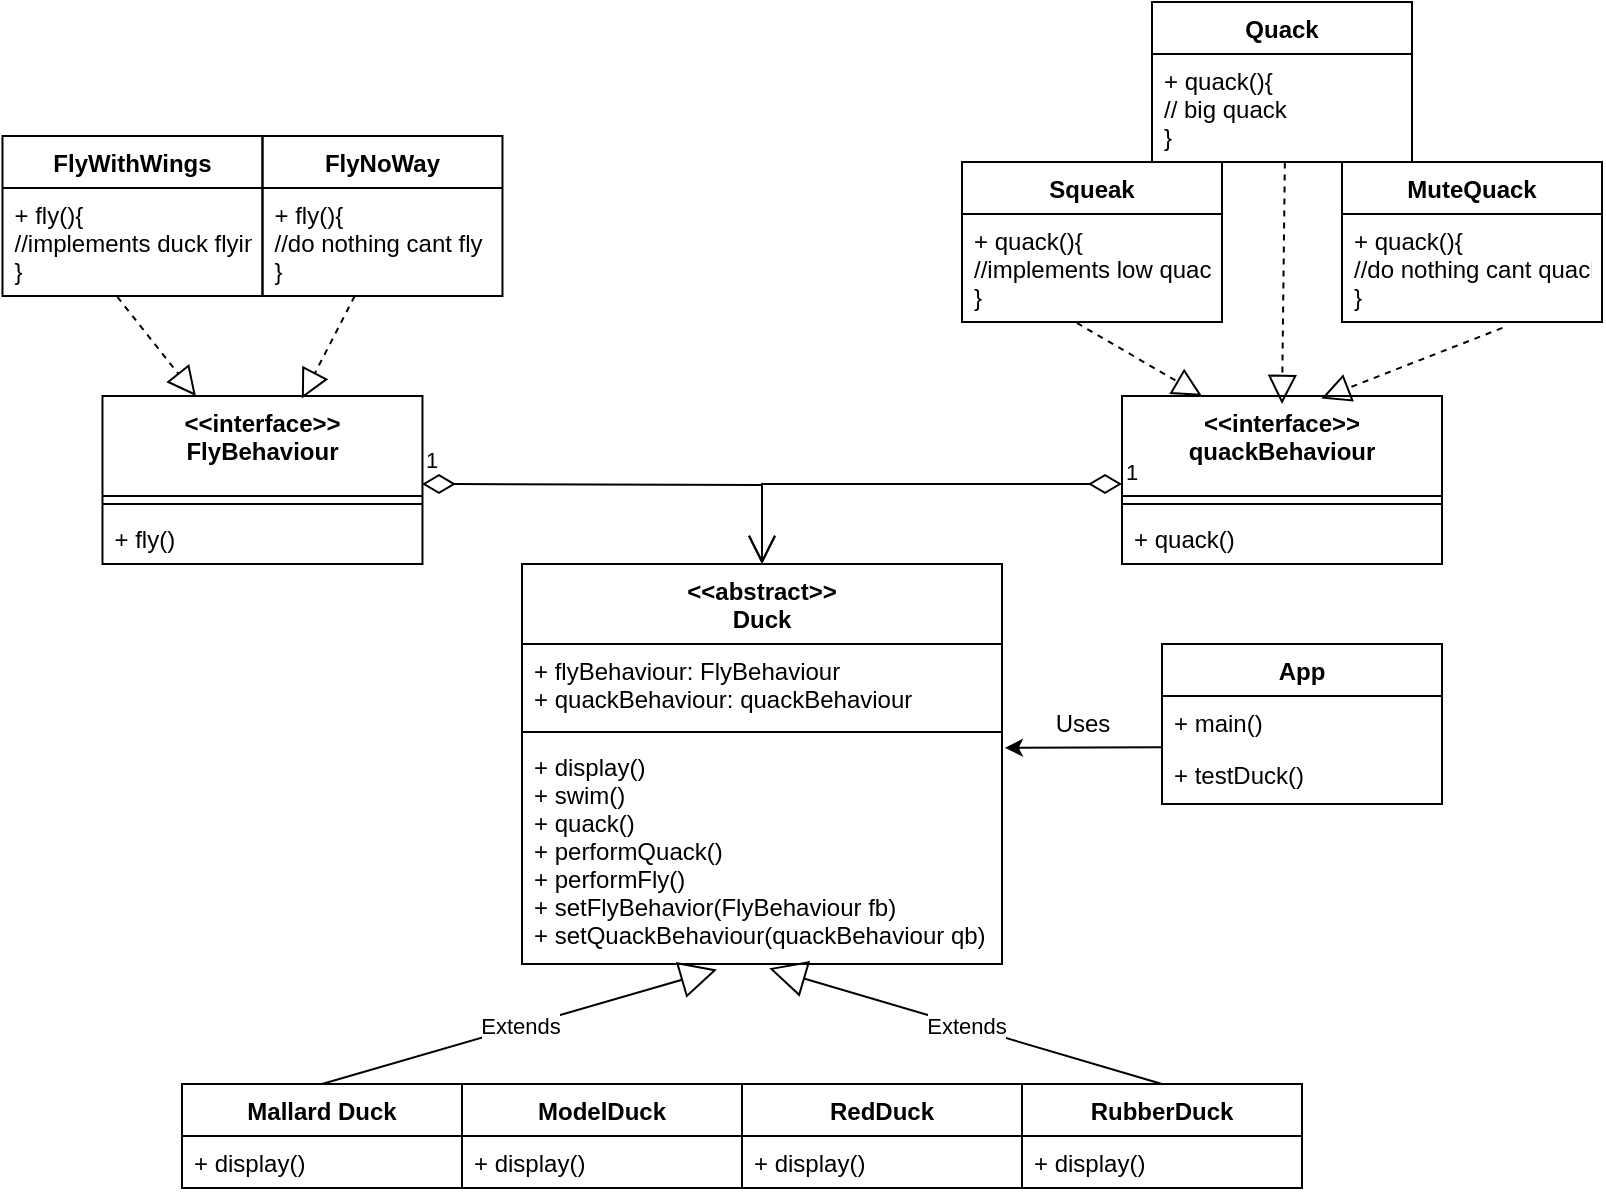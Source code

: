 <mxfile version="20.4.0" type="google"><diagram id="lKFlGh3Q5XCDiztStE--" name="Page-1"><mxGraphModel grid="1" page="1" gridSize="10" guides="1" tooltips="1" connect="1" arrows="1" fold="1" pageScale="1" pageWidth="850" pageHeight="1100" math="0" shadow="0"><root><mxCell id="0"/><mxCell id="1" parent="0"/><mxCell id="WHuFPQgKZ0Mqcak9QnBV-1" value="&lt;&lt;abstract&gt;&gt;&#10;Duck" style="swimlane;fontStyle=1;align=center;verticalAlign=top;childLayout=stackLayout;horizontal=1;startSize=40;horizontalStack=0;resizeParent=1;resizeParentMax=0;resizeLast=0;collapsible=1;marginBottom=0;" vertex="1" parent="1"><mxGeometry x="-580" y="-350" width="240" height="200" as="geometry"/></mxCell><mxCell id="WHuFPQgKZ0Mqcak9QnBV-2" value="+ flyBehaviour: FlyBehaviour&#10;+ quackBehaviour: quackBehaviour" style="text;strokeColor=none;fillColor=none;align=left;verticalAlign=top;spacingLeft=4;spacingRight=4;overflow=hidden;rotatable=0;points=[[0,0.5],[1,0.5]];portConstraint=eastwest;" vertex="1" parent="WHuFPQgKZ0Mqcak9QnBV-1"><mxGeometry y="40" width="240" height="40" as="geometry"/></mxCell><mxCell id="WHuFPQgKZ0Mqcak9QnBV-3" value="" style="line;strokeWidth=1;fillColor=none;align=left;verticalAlign=middle;spacingTop=-1;spacingLeft=3;spacingRight=3;rotatable=0;labelPosition=right;points=[];portConstraint=eastwest;" vertex="1" parent="WHuFPQgKZ0Mqcak9QnBV-1"><mxGeometry y="80" width="240" height="8" as="geometry"/></mxCell><mxCell id="WHuFPQgKZ0Mqcak9QnBV-4" value="+ display()&#10;+ swim()&#10;+ quack()&#10;+ performQuack()&#10;+ performFly()&#10;+ setFlyBehavior(FlyBehaviour fb)&#10;+ setQuackBehaviour(quackBehaviour qb)" style="text;strokeColor=none;fillColor=none;align=left;verticalAlign=top;spacingLeft=4;spacingRight=4;overflow=hidden;rotatable=0;points=[[0,0.5],[1,0.5]];portConstraint=eastwest;" vertex="1" parent="WHuFPQgKZ0Mqcak9QnBV-1"><mxGeometry y="88" width="240" height="112" as="geometry"/></mxCell><mxCell id="WHuFPQgKZ0Mqcak9QnBV-5" value="Extends" style="endArrow=block;endSize=16;endFill=0;html=1;rounded=0;exitX=0.5;exitY=0;exitDx=0;exitDy=0;entryX=0.406;entryY=1.025;entryDx=0;entryDy=0;entryPerimeter=0;" edge="1" parent="1" source="WHuFPQgKZ0Mqcak9QnBV-6" target="WHuFPQgKZ0Mqcak9QnBV-4"><mxGeometry width="160" relative="1" as="geometry"><mxPoint x="-650" y="-120" as="sourcePoint"/><mxPoint x="-490" y="-130" as="targetPoint"/></mxGeometry></mxCell><mxCell id="WHuFPQgKZ0Mqcak9QnBV-6" value="Mallard Duck" style="swimlane;fontStyle=1;childLayout=stackLayout;horizontal=1;startSize=26;fillColor=none;horizontalStack=0;resizeParent=1;resizeParentMax=0;resizeLast=0;collapsible=1;marginBottom=0;" vertex="1" parent="1"><mxGeometry x="-750" y="-90" width="140" height="52" as="geometry"/></mxCell><mxCell id="WHuFPQgKZ0Mqcak9QnBV-7" value="+ display()" style="text;strokeColor=none;fillColor=none;align=left;verticalAlign=top;spacingLeft=4;spacingRight=4;overflow=hidden;rotatable=0;points=[[0,0.5],[1,0.5]];portConstraint=eastwest;" vertex="1" parent="WHuFPQgKZ0Mqcak9QnBV-6"><mxGeometry y="26" width="140" height="26" as="geometry"/></mxCell><mxCell id="WHuFPQgKZ0Mqcak9QnBV-8" value="RedDuck" style="swimlane;fontStyle=1;childLayout=stackLayout;horizontal=1;startSize=26;fillColor=none;horizontalStack=0;resizeParent=1;resizeParentMax=0;resizeLast=0;collapsible=1;marginBottom=0;" vertex="1" parent="1"><mxGeometry x="-470" y="-90" width="140" height="52" as="geometry"/></mxCell><mxCell id="WHuFPQgKZ0Mqcak9QnBV-9" value="+ display()" style="text;strokeColor=none;fillColor=none;align=left;verticalAlign=top;spacingLeft=4;spacingRight=4;overflow=hidden;rotatable=0;points=[[0,0.5],[1,0.5]];portConstraint=eastwest;" vertex="1" parent="WHuFPQgKZ0Mqcak9QnBV-8"><mxGeometry y="26" width="140" height="26" as="geometry"/></mxCell><mxCell id="WHuFPQgKZ0Mqcak9QnBV-10" value="Extends" style="endArrow=block;endSize=16;endFill=0;html=1;rounded=0;entryX=0.515;entryY=1.019;entryDx=0;entryDy=0;entryPerimeter=0;exitX=0.5;exitY=0;exitDx=0;exitDy=0;" edge="1" parent="1" source="WHuFPQgKZ0Mqcak9QnBV-40" target="WHuFPQgKZ0Mqcak9QnBV-4"><mxGeometry width="160" relative="1" as="geometry"><mxPoint x="-520" y="-89.58" as="sourcePoint"/><mxPoint x="-380.8" y="-150" as="targetPoint"/></mxGeometry></mxCell><mxCell id="WHuFPQgKZ0Mqcak9QnBV-11" value="App" style="swimlane;fontStyle=1;childLayout=stackLayout;horizontal=1;startSize=26;fillColor=none;horizontalStack=0;resizeParent=1;resizeParentMax=0;resizeLast=0;collapsible=1;marginBottom=0;" vertex="1" parent="1"><mxGeometry x="-260" y="-310" width="140" height="80" as="geometry"/></mxCell><mxCell id="WHuFPQgKZ0Mqcak9QnBV-12" value="+ main()" style="text;strokeColor=none;fillColor=none;align=left;verticalAlign=top;spacingLeft=4;spacingRight=4;overflow=hidden;rotatable=0;points=[[0,0.5],[1,0.5]];portConstraint=eastwest;" vertex="1" parent="WHuFPQgKZ0Mqcak9QnBV-11"><mxGeometry y="26" width="140" height="26" as="geometry"/></mxCell><mxCell id="WHuFPQgKZ0Mqcak9QnBV-13" value="+ testDuck()" style="text;strokeColor=none;fillColor=none;align=left;verticalAlign=top;spacingLeft=4;spacingRight=4;overflow=hidden;rotatable=0;points=[[0,0.5],[1,0.5]];portConstraint=eastwest;" vertex="1" parent="WHuFPQgKZ0Mqcak9QnBV-11"><mxGeometry y="52" width="140" height="28" as="geometry"/></mxCell><mxCell id="WHuFPQgKZ0Mqcak9QnBV-14" value="" style="endArrow=classic;html=1;rounded=0;exitX=-0.001;exitY=0.984;exitDx=0;exitDy=0;exitPerimeter=0;entryX=1.006;entryY=0.035;entryDx=0;entryDy=0;entryPerimeter=0;" edge="1" parent="1" source="WHuFPQgKZ0Mqcak9QnBV-12" target="WHuFPQgKZ0Mqcak9QnBV-4"><mxGeometry width="50" height="50" relative="1" as="geometry"><mxPoint x="-300" y="-210" as="sourcePoint"/><mxPoint x="-310" y="-250" as="targetPoint"/></mxGeometry></mxCell><mxCell id="WHuFPQgKZ0Mqcak9QnBV-15" value="Uses" style="text;html=1;align=center;verticalAlign=middle;resizable=0;points=[];autosize=1;strokeColor=none;fillColor=none;" vertex="1" parent="1"><mxGeometry x="-320" y="-280" width="40" height="20" as="geometry"/></mxCell><mxCell id="WHuFPQgKZ0Mqcak9QnBV-16" value="&lt;&lt;interface&gt;&gt;&#10;FlyBehaviour" style="swimlane;fontStyle=1;align=center;verticalAlign=top;childLayout=stackLayout;horizontal=1;startSize=50;horizontalStack=0;resizeParent=1;resizeParentMax=0;resizeLast=0;collapsible=1;marginBottom=0;" vertex="1" parent="1"><mxGeometry x="-789.76" y="-434" width="160" height="84" as="geometry"/></mxCell><mxCell id="WHuFPQgKZ0Mqcak9QnBV-17" value="" style="line;strokeWidth=1;fillColor=none;align=left;verticalAlign=middle;spacingTop=-1;spacingLeft=3;spacingRight=3;rotatable=0;labelPosition=right;points=[];portConstraint=eastwest;" vertex="1" parent="WHuFPQgKZ0Mqcak9QnBV-16"><mxGeometry y="50" width="160" height="8" as="geometry"/></mxCell><mxCell id="WHuFPQgKZ0Mqcak9QnBV-18" value="+ fly()" style="text;strokeColor=none;fillColor=none;align=left;verticalAlign=top;spacingLeft=4;spacingRight=4;overflow=hidden;rotatable=0;points=[[0,0.5],[1,0.5]];portConstraint=eastwest;" vertex="1" parent="WHuFPQgKZ0Mqcak9QnBV-16"><mxGeometry y="58" width="160" height="26" as="geometry"/></mxCell><mxCell id="WHuFPQgKZ0Mqcak9QnBV-19" value="" style="endArrow=block;dashed=1;endFill=0;endSize=12;html=1;rounded=0;exitX=0.442;exitY=1.009;exitDx=0;exitDy=0;exitPerimeter=0;" edge="1" parent="1" source="WHuFPQgKZ0Mqcak9QnBV-22" target="WHuFPQgKZ0Mqcak9QnBV-16"><mxGeometry width="160" relative="1" as="geometry"><mxPoint x="-774.66" y="-506.962" as="sourcePoint"/><mxPoint x="-679.76" y="-494" as="targetPoint"/></mxGeometry></mxCell><mxCell id="WHuFPQgKZ0Mqcak9QnBV-20" value="" style="endArrow=block;dashed=1;endFill=0;endSize=12;html=1;rounded=0;entryX=0.623;entryY=0.015;entryDx=0;entryDy=0;entryPerimeter=0;" edge="1" parent="1" source="WHuFPQgKZ0Mqcak9QnBV-24" target="WHuFPQgKZ0Mqcak9QnBV-16"><mxGeometry width="160" relative="1" as="geometry"><mxPoint x="-669.76" y="-474" as="sourcePoint"/><mxPoint x="-700.069" y="-454" as="targetPoint"/></mxGeometry></mxCell><mxCell id="WHuFPQgKZ0Mqcak9QnBV-21" value="FlyWithWings" style="swimlane;fontStyle=1;childLayout=stackLayout;horizontal=1;startSize=26;fillColor=none;horizontalStack=0;resizeParent=1;resizeParentMax=0;resizeLast=0;collapsible=1;marginBottom=0;" vertex="1" parent="1"><mxGeometry x="-839.76" y="-564" width="130" height="80" as="geometry"/></mxCell><mxCell id="WHuFPQgKZ0Mqcak9QnBV-22" value="+ fly(){&#10;//implements duck flying&#10;}" style="text;strokeColor=none;fillColor=none;align=left;verticalAlign=top;spacingLeft=4;spacingRight=4;overflow=hidden;rotatable=0;points=[[0,0.5],[1,0.5]];portConstraint=eastwest;" vertex="1" parent="WHuFPQgKZ0Mqcak9QnBV-21"><mxGeometry y="26" width="130" height="54" as="geometry"/></mxCell><mxCell id="WHuFPQgKZ0Mqcak9QnBV-23" value="FlyNoWay" style="swimlane;fontStyle=1;childLayout=stackLayout;horizontal=1;startSize=26;fillColor=none;horizontalStack=0;resizeParent=1;resizeParentMax=0;resizeLast=0;collapsible=1;marginBottom=0;" vertex="1" parent="1"><mxGeometry x="-709.76" y="-564" width="120" height="80" as="geometry"/></mxCell><mxCell id="WHuFPQgKZ0Mqcak9QnBV-24" value="+ fly(){&#10;//do nothing cant fly&#10;}" style="text;strokeColor=none;fillColor=none;align=left;verticalAlign=top;spacingLeft=4;spacingRight=4;overflow=hidden;rotatable=0;points=[[0,0.5],[1,0.5]];portConstraint=eastwest;" vertex="1" parent="WHuFPQgKZ0Mqcak9QnBV-23"><mxGeometry y="26" width="120" height="54" as="geometry"/></mxCell><mxCell id="WHuFPQgKZ0Mqcak9QnBV-25" value="1" style="endArrow=open;html=1;endSize=12;startArrow=diamondThin;startSize=14;startFill=0;edgeStyle=orthogonalEdgeStyle;align=left;verticalAlign=bottom;rounded=0;" edge="1" parent="1" target="WHuFPQgKZ0Mqcak9QnBV-1"><mxGeometry x="-1" y="3" relative="1" as="geometry"><mxPoint x="-630" y="-390" as="sourcePoint"/><mxPoint x="-580.0" y="-379.36" as="targetPoint"/></mxGeometry></mxCell><mxCell id="WHuFPQgKZ0Mqcak9QnBV-26" value="&lt;&lt;interface&gt;&gt;&#10;quackBehaviour" style="swimlane;fontStyle=1;align=center;verticalAlign=top;childLayout=stackLayout;horizontal=1;startSize=50;horizontalStack=0;resizeParent=1;resizeParentMax=0;resizeLast=0;collapsible=1;marginBottom=0;" vertex="1" parent="1"><mxGeometry x="-280" y="-434" width="160" height="84" as="geometry"/></mxCell><mxCell id="WHuFPQgKZ0Mqcak9QnBV-27" value="" style="line;strokeWidth=1;fillColor=none;align=left;verticalAlign=middle;spacingTop=-1;spacingLeft=3;spacingRight=3;rotatable=0;labelPosition=right;points=[];portConstraint=eastwest;" vertex="1" parent="WHuFPQgKZ0Mqcak9QnBV-26"><mxGeometry y="50" width="160" height="8" as="geometry"/></mxCell><mxCell id="WHuFPQgKZ0Mqcak9QnBV-28" value="+ quack()" style="text;strokeColor=none;fillColor=none;align=left;verticalAlign=top;spacingLeft=4;spacingRight=4;overflow=hidden;rotatable=0;points=[[0,0.5],[1,0.5]];portConstraint=eastwest;" vertex="1" parent="WHuFPQgKZ0Mqcak9QnBV-26"><mxGeometry y="58" width="160" height="26" as="geometry"/></mxCell><mxCell id="WHuFPQgKZ0Mqcak9QnBV-29" value="" style="endArrow=block;dashed=1;endFill=0;endSize=12;html=1;rounded=0;exitX=0.442;exitY=1.009;exitDx=0;exitDy=0;exitPerimeter=0;entryX=0.25;entryY=0;entryDx=0;entryDy=0;" edge="1" parent="1" source="WHuFPQgKZ0Mqcak9QnBV-32" target="WHuFPQgKZ0Mqcak9QnBV-26"><mxGeometry width="160" relative="1" as="geometry"><mxPoint x="-254.9" y="-506.962" as="sourcePoint"/><mxPoint x="-160" y="-494" as="targetPoint"/></mxGeometry></mxCell><mxCell id="WHuFPQgKZ0Mqcak9QnBV-30" value="" style="endArrow=block;dashed=1;endFill=0;endSize=12;html=1;rounded=0;entryX=0.623;entryY=0.015;entryDx=0;entryDy=0;entryPerimeter=0;exitX=0.617;exitY=1.055;exitDx=0;exitDy=0;exitPerimeter=0;" edge="1" parent="1" source="WHuFPQgKZ0Mqcak9QnBV-34" target="WHuFPQgKZ0Mqcak9QnBV-26"><mxGeometry width="160" relative="1" as="geometry"><mxPoint x="-150" y="-474" as="sourcePoint"/><mxPoint x="-180.309" y="-454" as="targetPoint"/></mxGeometry></mxCell><mxCell id="WHuFPQgKZ0Mqcak9QnBV-31" value="Squeak" style="swimlane;fontStyle=1;childLayout=stackLayout;horizontal=1;startSize=26;fillColor=none;horizontalStack=0;resizeParent=1;resizeParentMax=0;resizeLast=0;collapsible=1;marginBottom=0;" vertex="1" parent="1"><mxGeometry x="-360" y="-551" width="130" height="80" as="geometry"/></mxCell><mxCell id="WHuFPQgKZ0Mqcak9QnBV-32" value="+ quack(){&#10;//implements low quack&#10;}" style="text;strokeColor=none;fillColor=none;align=left;verticalAlign=top;spacingLeft=4;spacingRight=4;overflow=hidden;rotatable=0;points=[[0,0.5],[1,0.5]];portConstraint=eastwest;" vertex="1" parent="WHuFPQgKZ0Mqcak9QnBV-31"><mxGeometry y="26" width="130" height="54" as="geometry"/></mxCell><mxCell id="WHuFPQgKZ0Mqcak9QnBV-33" value="MuteQuack" style="swimlane;fontStyle=1;childLayout=stackLayout;horizontal=1;startSize=26;fillColor=none;horizontalStack=0;resizeParent=1;resizeParentMax=0;resizeLast=0;collapsible=1;marginBottom=0;" vertex="1" parent="1"><mxGeometry x="-170" y="-551" width="130" height="80" as="geometry"/></mxCell><mxCell id="WHuFPQgKZ0Mqcak9QnBV-34" value="+ quack(){&#10;//do nothing cant quack&#10;}" style="text;strokeColor=none;fillColor=none;align=left;verticalAlign=top;spacingLeft=4;spacingRight=4;overflow=hidden;rotatable=0;points=[[0,0.5],[1,0.5]];portConstraint=eastwest;" vertex="1" parent="WHuFPQgKZ0Mqcak9QnBV-33"><mxGeometry y="26" width="130" height="54" as="geometry"/></mxCell><mxCell id="WHuFPQgKZ0Mqcak9QnBV-35" value="Quack" style="swimlane;fontStyle=1;childLayout=stackLayout;horizontal=1;startSize=26;fillColor=none;horizontalStack=0;resizeParent=1;resizeParentMax=0;resizeLast=0;collapsible=1;marginBottom=0;" vertex="1" parent="1"><mxGeometry x="-265" y="-631" width="130" height="80" as="geometry"/></mxCell><mxCell id="WHuFPQgKZ0Mqcak9QnBV-36" value="+ quack(){&#10;// big quack&#10;}" style="text;strokeColor=none;fillColor=none;align=left;verticalAlign=top;spacingLeft=4;spacingRight=4;overflow=hidden;rotatable=0;points=[[0,0.5],[1,0.5]];portConstraint=eastwest;" vertex="1" parent="WHuFPQgKZ0Mqcak9QnBV-35"><mxGeometry y="26" width="130" height="54" as="geometry"/></mxCell><mxCell id="WHuFPQgKZ0Mqcak9QnBV-37" value="" style="endArrow=block;dashed=1;endFill=0;endSize=12;html=1;rounded=0;exitX=0.511;exitY=1.005;exitDx=0;exitDy=0;exitPerimeter=0;" edge="1" parent="1" source="WHuFPQgKZ0Mqcak9QnBV-36"><mxGeometry width="160" relative="1" as="geometry"><mxPoint x="-302.54" y="-460.514" as="sourcePoint"/><mxPoint x="-200" y="-430" as="targetPoint"/></mxGeometry></mxCell><mxCell id="WHuFPQgKZ0Mqcak9QnBV-38" value="ModelDuck" style="swimlane;fontStyle=1;childLayout=stackLayout;horizontal=1;startSize=26;fillColor=none;horizontalStack=0;resizeParent=1;resizeParentMax=0;resizeLast=0;collapsible=1;marginBottom=0;" vertex="1" parent="1"><mxGeometry x="-610" y="-90" width="140" height="52" as="geometry"/></mxCell><mxCell id="WHuFPQgKZ0Mqcak9QnBV-39" value="+ display()" style="text;strokeColor=none;fillColor=none;align=left;verticalAlign=top;spacingLeft=4;spacingRight=4;overflow=hidden;rotatable=0;points=[[0,0.5],[1,0.5]];portConstraint=eastwest;" vertex="1" parent="WHuFPQgKZ0Mqcak9QnBV-38"><mxGeometry y="26" width="140" height="26" as="geometry"/></mxCell><mxCell id="WHuFPQgKZ0Mqcak9QnBV-40" value="RubberDuck" style="swimlane;fontStyle=1;childLayout=stackLayout;horizontal=1;startSize=26;fillColor=none;horizontalStack=0;resizeParent=1;resizeParentMax=0;resizeLast=0;collapsible=1;marginBottom=0;" vertex="1" parent="1"><mxGeometry x="-330" y="-90" width="140" height="52" as="geometry"/></mxCell><mxCell id="WHuFPQgKZ0Mqcak9QnBV-41" value="+ display()" style="text;strokeColor=none;fillColor=none;align=left;verticalAlign=top;spacingLeft=4;spacingRight=4;overflow=hidden;rotatable=0;points=[[0,0.5],[1,0.5]];portConstraint=eastwest;" vertex="1" parent="WHuFPQgKZ0Mqcak9QnBV-40"><mxGeometry y="26" width="140" height="26" as="geometry"/></mxCell><mxCell id="WHuFPQgKZ0Mqcak9QnBV-42" value="1" style="endArrow=open;html=1;endSize=12;startArrow=diamondThin;startSize=14;startFill=0;edgeStyle=orthogonalEdgeStyle;align=left;verticalAlign=bottom;rounded=0;entryX=0.5;entryY=0;entryDx=0;entryDy=0;" edge="1" parent="1" source="WHuFPQgKZ0Mqcak9QnBV-26" target="WHuFPQgKZ0Mqcak9QnBV-1"><mxGeometry x="-1" y="3" relative="1" as="geometry"><mxPoint x="-290" y="-390" as="sourcePoint"/><mxPoint x="-370" y="-240" as="targetPoint"/><Array as="points"><mxPoint x="-460" y="-390"/></Array></mxGeometry></mxCell></root></mxGraphModel></diagram></mxfile>